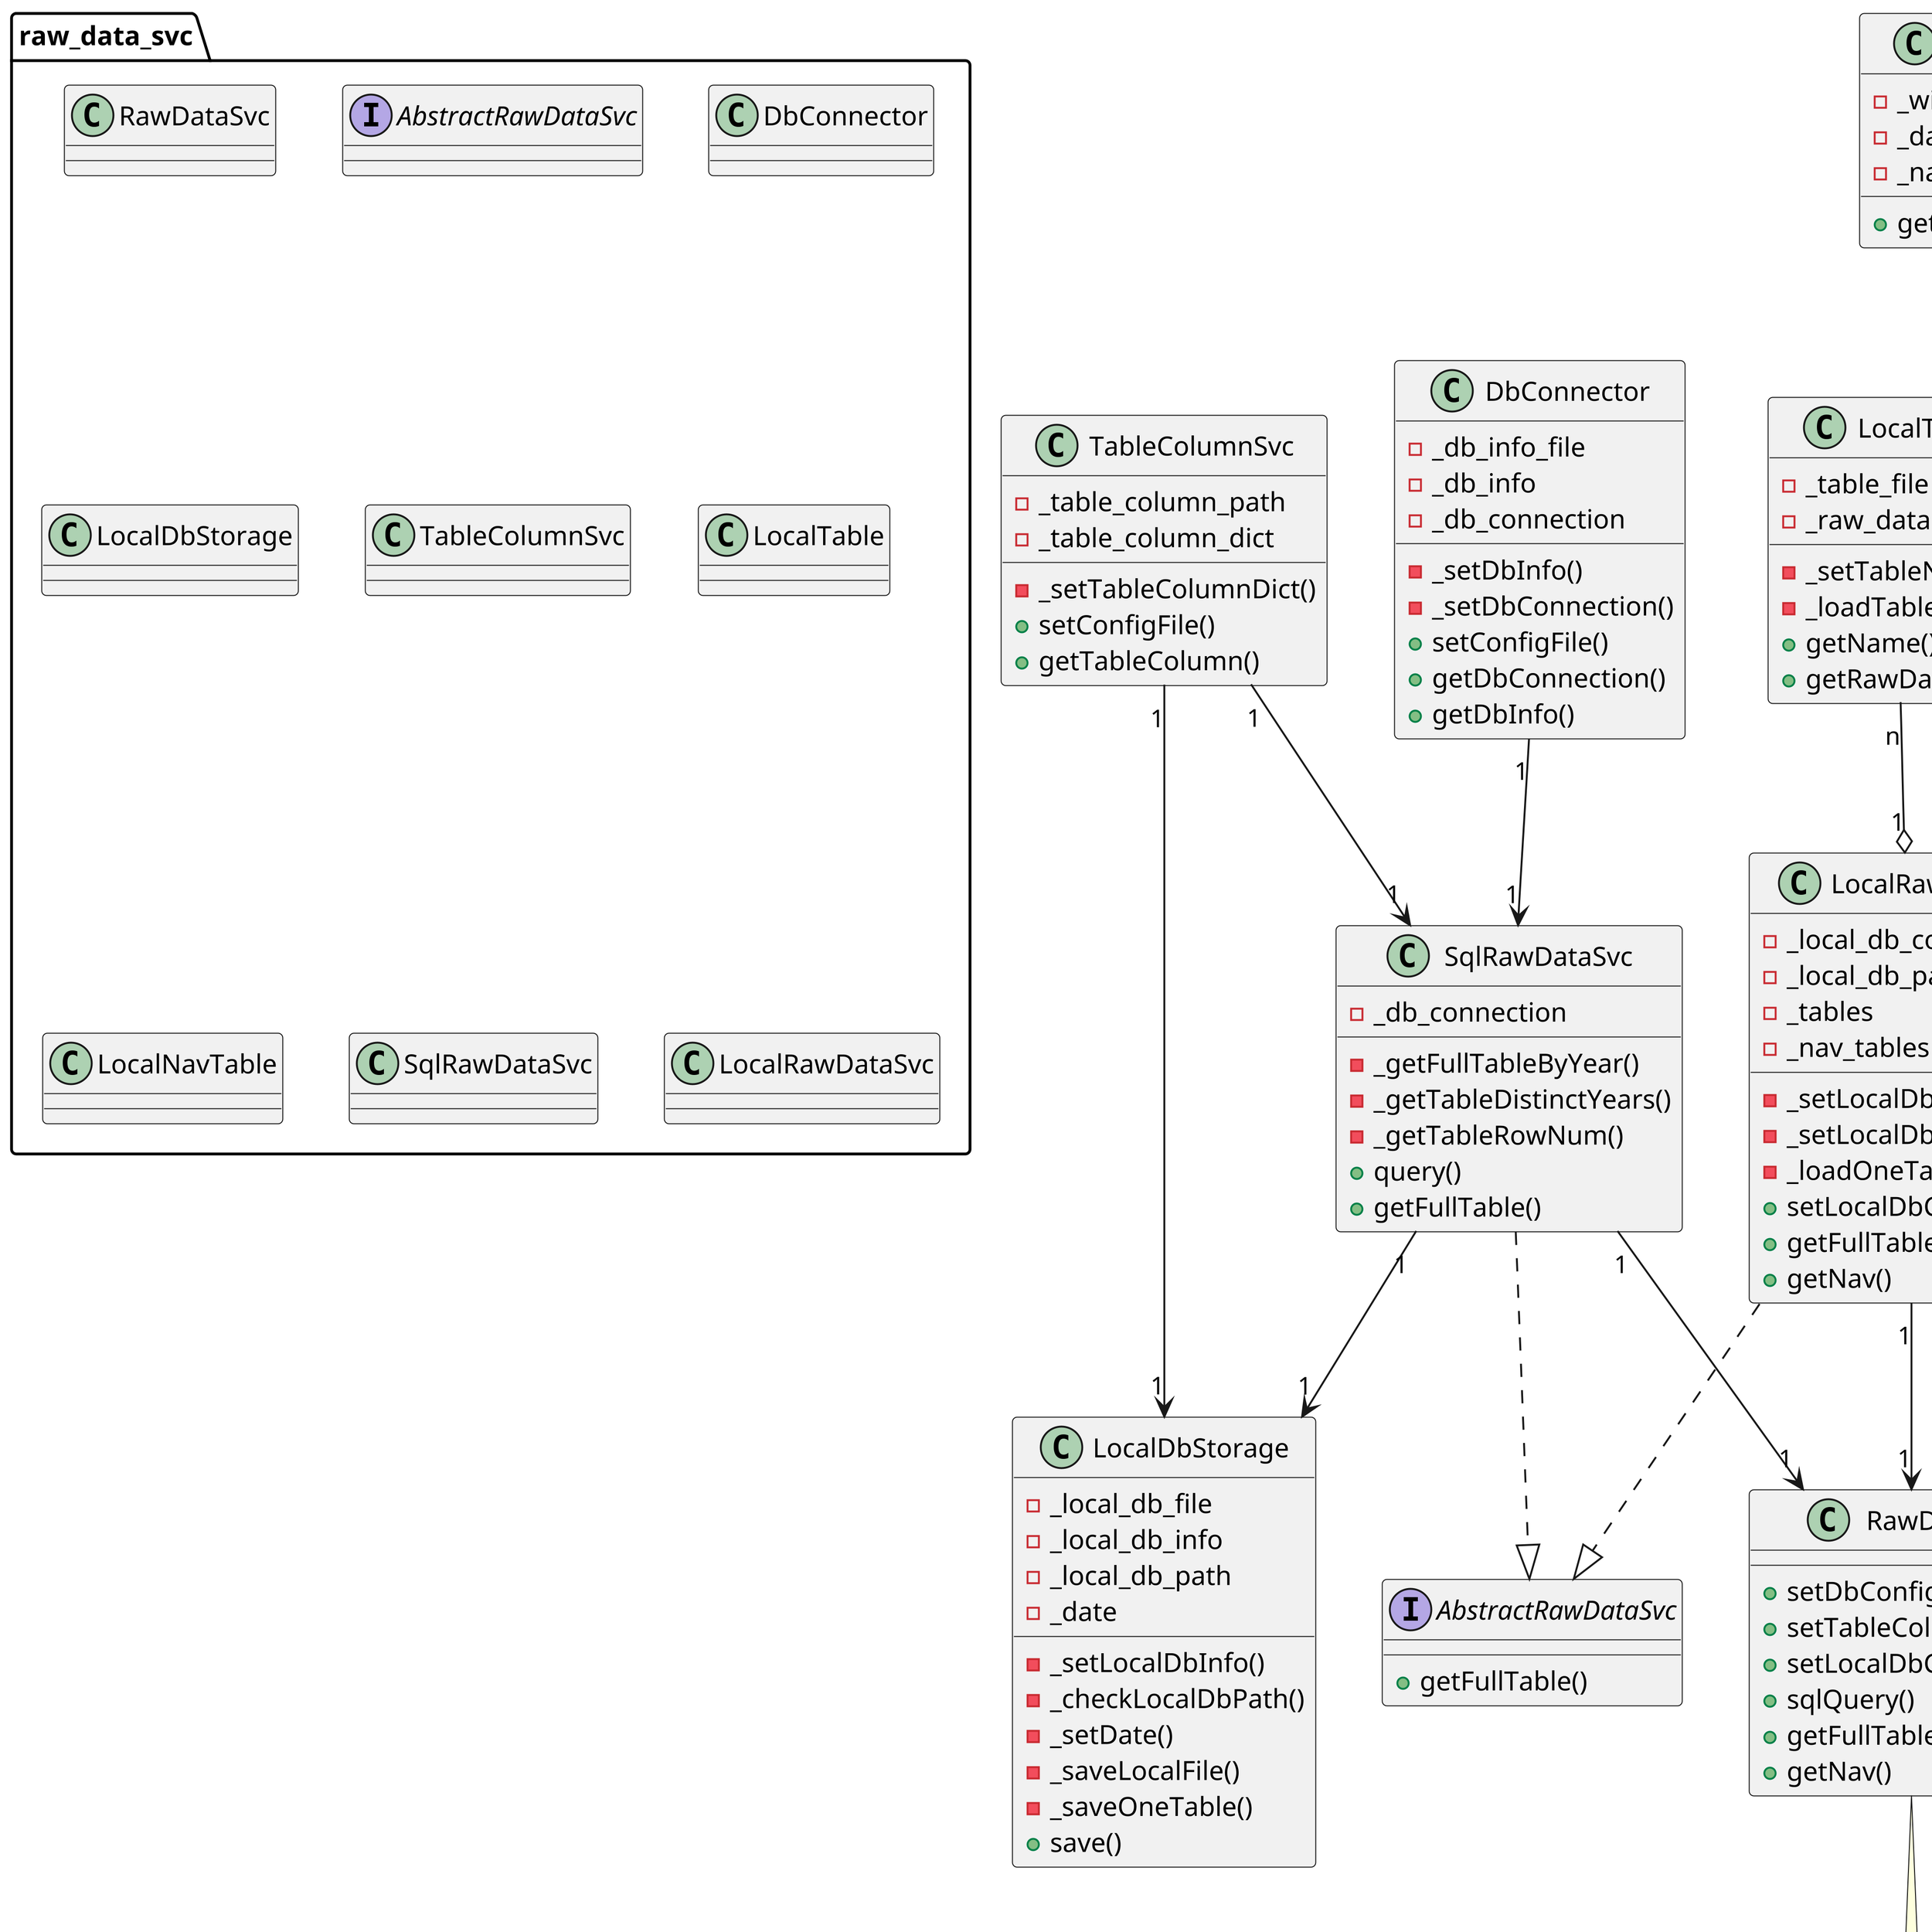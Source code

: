 @startuml
scale 8192*8192

package raw_data_svc{
    class RawDataSvc
    interface AbstractRawDataSvc
    class DbConnector
    class LocalDbStorage
    class TableColumnSvc
    class LocalTable
    class LocalNavTable
    class SqlRawDataSvc
    class LocalRawDataSvc
}

class RawDataSvc{
    + setDbConfigFile()
    + setTableColumnPath()
    + setLocalDbConfigFile()
    + sqlQuery()
    + getFullTable()
    + getNav()
}
note bottom of RawDataSvc
    func sqlQuery: 
        return SqlRawDataSvc.query()

    func getFullTable:  
        if table saved to local:
            return LocalRawDataSvc.getFullTable()
        else:
            return SqlRawDataSvc.getFullTable()

    func getNav:
        return LocalRawDataSvc.getNav()
end note

interface AbstractRawDataSvc{
    + getFullTable()
}

class DbConnector{
    - _db_info_file
    - _db_info
    - _db_connection
    - _setDbInfo()
    - _setDbConnection()
    + setConfigFile()
    + getDbConnection()
    + getDbInfo()
}

class LocalDbStorage{
    - _local_db_file
    - _local_db_info
    - _local_db_path
    - _date
    - _setLocalDbInfo()
    - _checkLocalDbPath()
    - _setDate()
    - _saveLocalFile()
    - _saveOneTable()
    + save()
}

class TableColumnSvc{
    - _table_column_path
    - _table_column_dict
    - _setTableColumnDict()
    + setConfigFile()
    + getTableColumn()
}

class LocalTable{
    - _table_file
    - _raw_data
    - _setTableName()
    - _loadTable()
    + getName()
    + getRawData()
}

class LocalNavTable{
    - _windecode_column
    - _date_column
    - _nav_column
    + getNav()
}

class SqlRawDataSvc{
    - _db_connection
    - _getFullTableByYear()
    - _getTableDistinctYears()
    - _getTableRowNum()
    + query()
    + getFullTable()
}

class LocalRawDataSvc{
    - _local_db_config
    - _local_db_path
    - _tables
    - _nav_tables
    - _setLocalDbConfig()
    - _setLocalDbPath()
    - _loadOneTable()
    + setLocalDbConfigFile()
    + getFullTable()
    + getNav()
}



SqlRawDataSvc ..|> AbstractRawDataSvc
LocalRawDataSvc ..|> AbstractRawDataSvc
LocalNavTable ..|> LocalTable


SqlRawDataSvc "1" --> "1" RawDataSvc
LocalRawDataSvc "1" --> "1" RawDataSvc

LocalTable "n" --o "1" LocalRawDataSvc
LocalNavTable "n" --o "1" LocalRawDataSvc

DbConnector "1" --> "1" SqlRawDataSvc
TableColumnSvc "1" --> "1" SqlRawDataSvc

SqlRawDataSvc "1" --> "1" LocalDbStorage
TableColumnSvc "1" --> "1" LocalDbStorage


' run  "1" *-- "1" Evaluator
' run  "1" *-- "1" YamlLoader

' YourStrategy --|> Strategy
' Strategy  "1" *-- "1" Dataset
' Strategy  "1" *-- "n" AssetPositionManager
' Strategy  "1" *-- "n" GroupPositionManager
' run  "1" *-- "1" DateManager
' Strategy  "1" *-left- "1" DateManager

' run  "1" *-- "1" IndicatorCalculator
' Strategy  "1" *-right- "1" IndicatorCalculator

' Dataset  "1" *-- "n" Asset
' Dataset  "1" *-- "n" Group
' Benchmark  --|> Dataset


@enduml